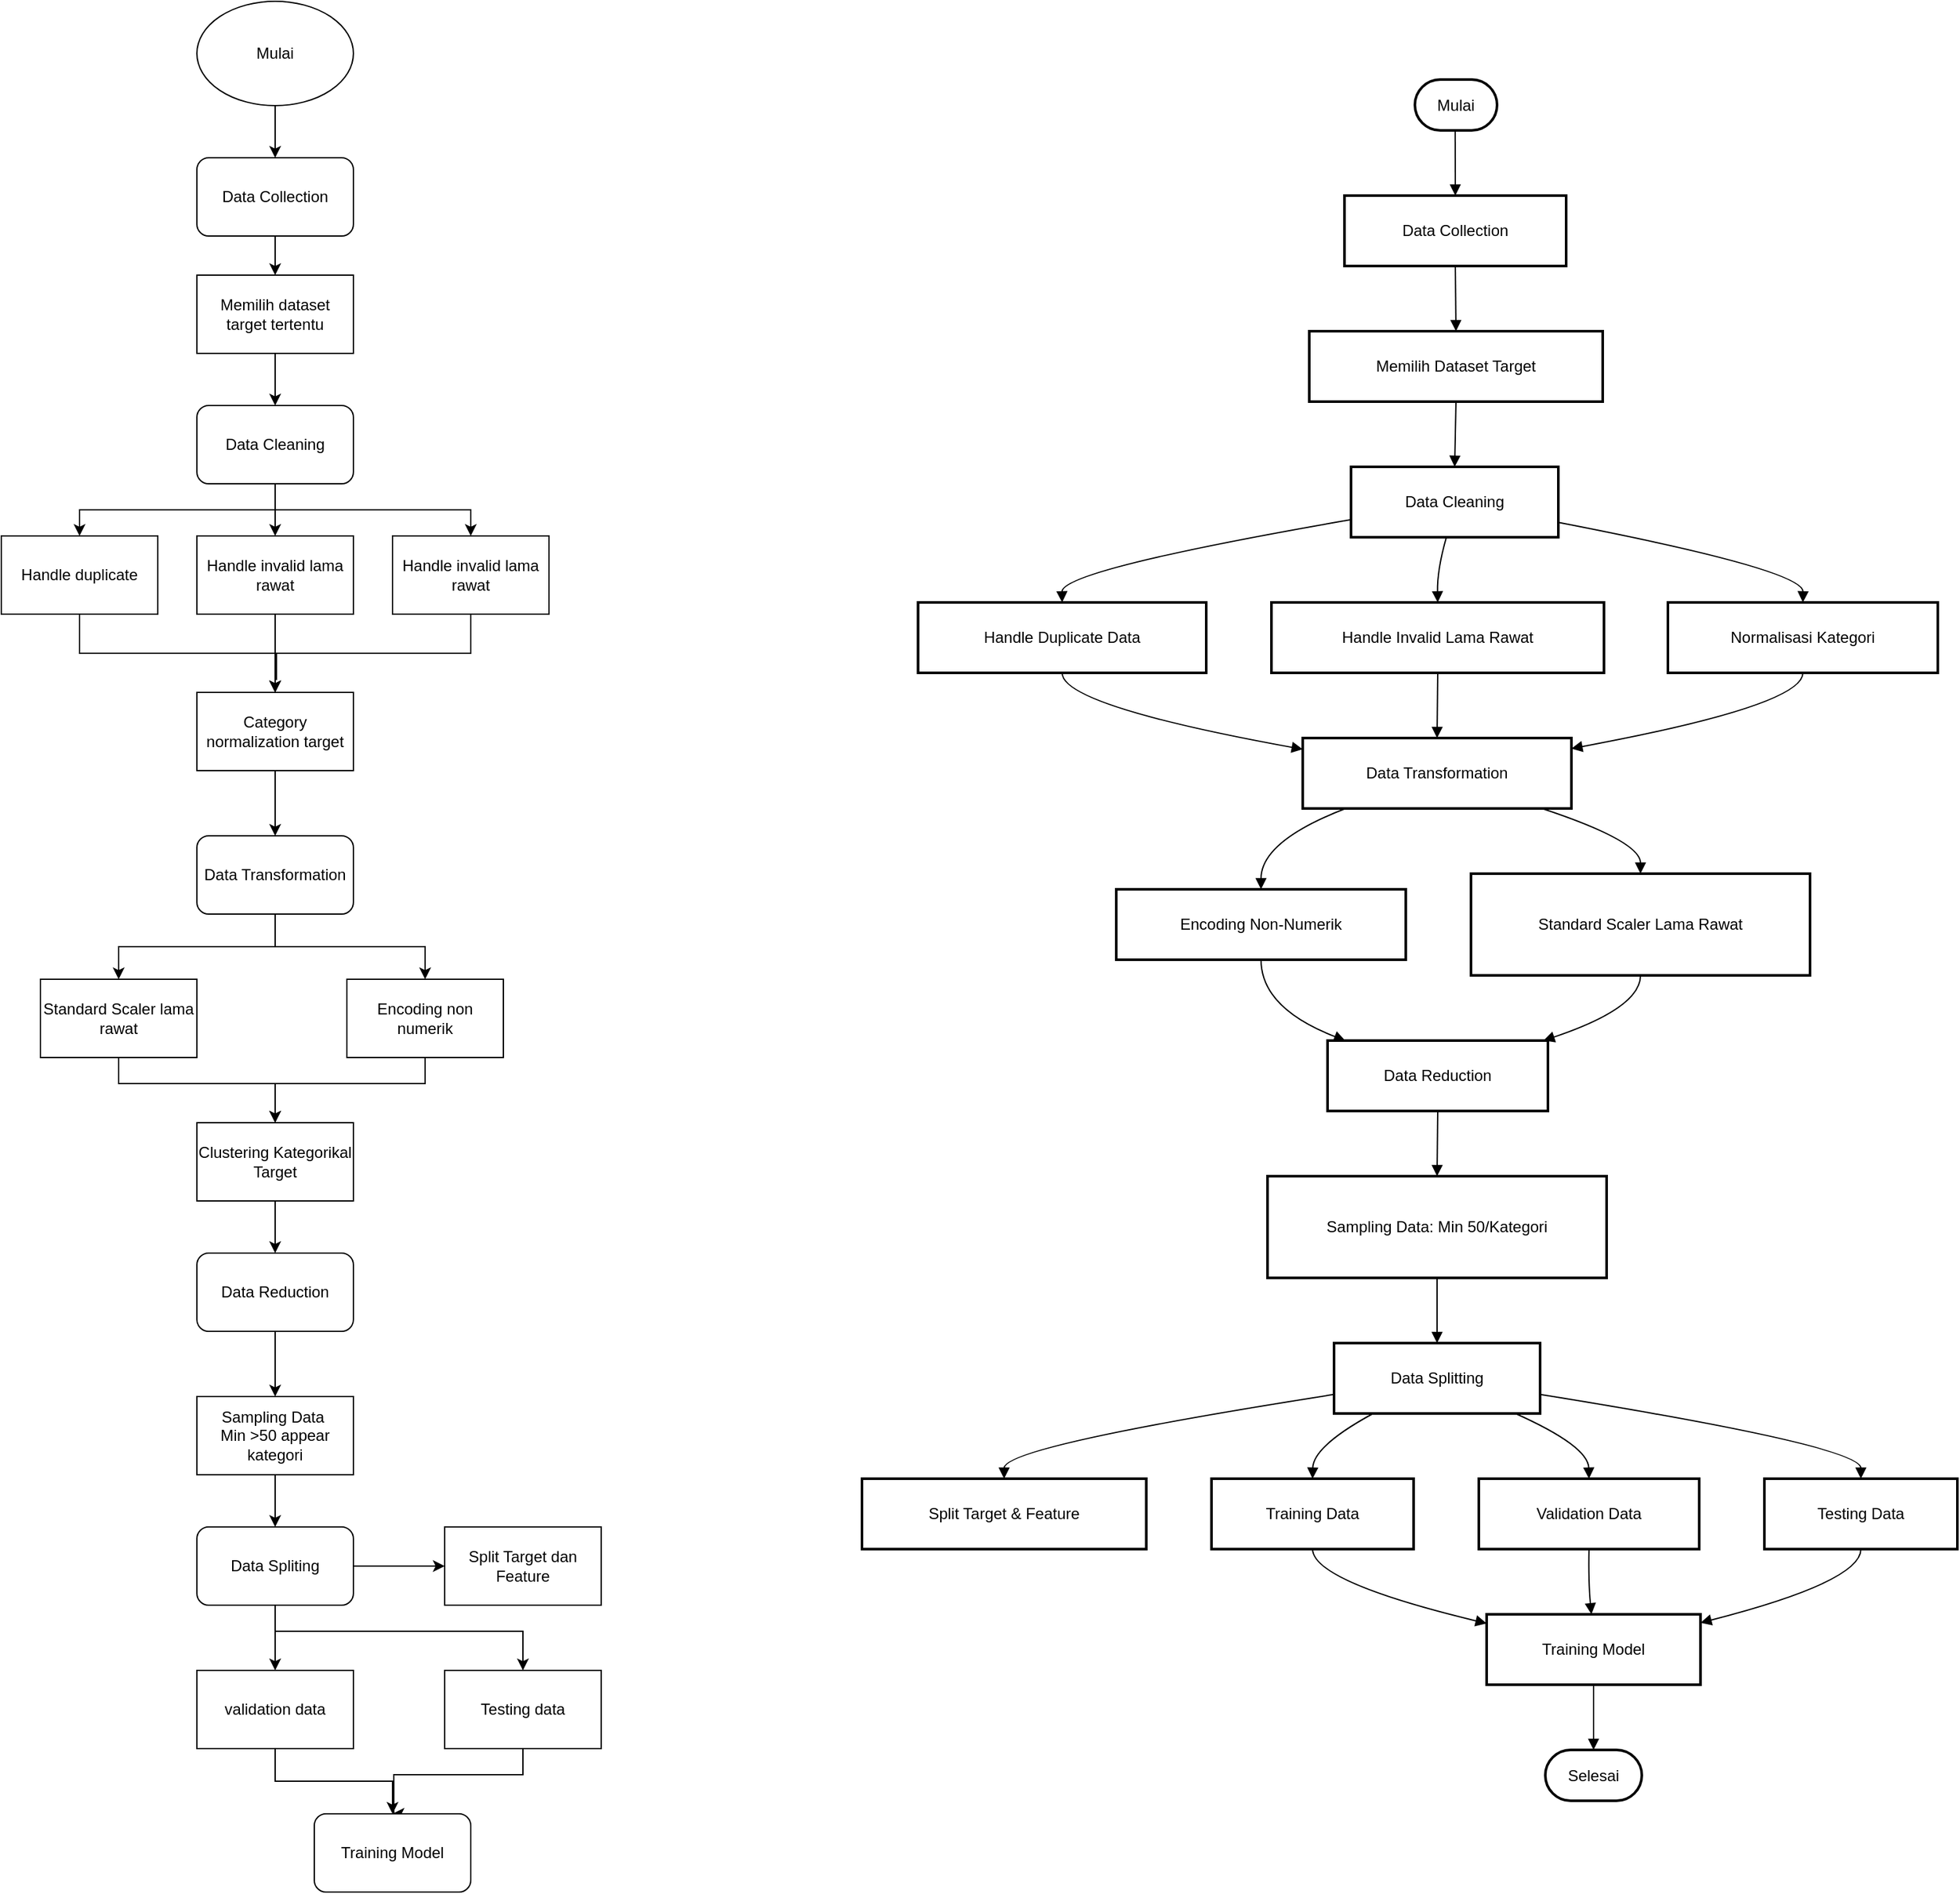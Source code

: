 <mxfile version="27.0.6">
  <diagram name="Page-1" id="JvkSAolZhgui7Sr7nKqG">
    <mxGraphModel dx="3007" dy="1790" grid="1" gridSize="10" guides="1" tooltips="1" connect="1" arrows="1" fold="1" page="1" pageScale="1" pageWidth="850" pageHeight="1100" math="0" shadow="0">
      <root>
        <mxCell id="0" />
        <mxCell id="1" parent="0" />
        <mxCell id="GHzsCkxiBa72Dn1Be5wE-11" style="edgeStyle=orthogonalEdgeStyle;rounded=0;orthogonalLoop=1;jettySize=auto;html=1;entryX=0.5;entryY=0;entryDx=0;entryDy=0;" edge="1" parent="1" source="GHzsCkxiBa72Dn1Be5wE-1" target="GHzsCkxiBa72Dn1Be5wE-10">
          <mxGeometry relative="1" as="geometry" />
        </mxCell>
        <mxCell id="GHzsCkxiBa72Dn1Be5wE-1" value="Mulai" style="ellipse;whiteSpace=wrap;html=1;" vertex="1" parent="1">
          <mxGeometry x="190" y="330" width="120" height="80" as="geometry" />
        </mxCell>
        <mxCell id="GHzsCkxiBa72Dn1Be5wE-22" style="edgeStyle=orthogonalEdgeStyle;rounded=0;orthogonalLoop=1;jettySize=auto;html=1;" edge="1" parent="1" source="GHzsCkxiBa72Dn1Be5wE-7" target="GHzsCkxiBa72Dn1Be5wE-21">
          <mxGeometry relative="1" as="geometry">
            <Array as="points">
              <mxPoint x="100" y="830" />
              <mxPoint x="250" y="830" />
            </Array>
          </mxGeometry>
        </mxCell>
        <mxCell id="GHzsCkxiBa72Dn1Be5wE-7" value="Handle duplicate" style="rounded=0;whiteSpace=wrap;html=1;" vertex="1" parent="1">
          <mxGeometry x="40" y="740" width="120" height="60" as="geometry" />
        </mxCell>
        <mxCell id="GHzsCkxiBa72Dn1Be5wE-17" style="edgeStyle=orthogonalEdgeStyle;rounded=0;orthogonalLoop=1;jettySize=auto;html=1;entryX=0.5;entryY=0;entryDx=0;entryDy=0;" edge="1" parent="1" source="GHzsCkxiBa72Dn1Be5wE-8" target="GHzsCkxiBa72Dn1Be5wE-7">
          <mxGeometry relative="1" as="geometry">
            <Array as="points">
              <mxPoint x="250" y="720" />
              <mxPoint x="100" y="720" />
            </Array>
          </mxGeometry>
        </mxCell>
        <mxCell id="GHzsCkxiBa72Dn1Be5wE-19" style="edgeStyle=orthogonalEdgeStyle;rounded=0;orthogonalLoop=1;jettySize=auto;html=1;entryX=0.5;entryY=0;entryDx=0;entryDy=0;" edge="1" parent="1" source="GHzsCkxiBa72Dn1Be5wE-8" target="GHzsCkxiBa72Dn1Be5wE-15">
          <mxGeometry relative="1" as="geometry" />
        </mxCell>
        <mxCell id="GHzsCkxiBa72Dn1Be5wE-20" style="edgeStyle=orthogonalEdgeStyle;rounded=0;orthogonalLoop=1;jettySize=auto;html=1;entryX=0.5;entryY=0;entryDx=0;entryDy=0;" edge="1" parent="1" source="GHzsCkxiBa72Dn1Be5wE-8" target="GHzsCkxiBa72Dn1Be5wE-16">
          <mxGeometry relative="1" as="geometry">
            <Array as="points">
              <mxPoint x="250" y="720" />
              <mxPoint x="400" y="720" />
            </Array>
          </mxGeometry>
        </mxCell>
        <mxCell id="GHzsCkxiBa72Dn1Be5wE-8" value="Data Cleaning" style="rounded=1;whiteSpace=wrap;html=1;" vertex="1" parent="1">
          <mxGeometry x="190" y="640" width="120" height="60" as="geometry" />
        </mxCell>
        <mxCell id="GHzsCkxiBa72Dn1Be5wE-13" style="edgeStyle=orthogonalEdgeStyle;rounded=0;orthogonalLoop=1;jettySize=auto;html=1;entryX=0.5;entryY=0;entryDx=0;entryDy=0;" edge="1" parent="1" source="GHzsCkxiBa72Dn1Be5wE-10" target="GHzsCkxiBa72Dn1Be5wE-12">
          <mxGeometry relative="1" as="geometry" />
        </mxCell>
        <mxCell id="GHzsCkxiBa72Dn1Be5wE-10" value="Data Collection" style="rounded=1;whiteSpace=wrap;html=1;" vertex="1" parent="1">
          <mxGeometry x="190" y="450" width="120" height="60" as="geometry" />
        </mxCell>
        <mxCell id="GHzsCkxiBa72Dn1Be5wE-14" style="edgeStyle=orthogonalEdgeStyle;rounded=0;orthogonalLoop=1;jettySize=auto;html=1;" edge="1" parent="1" source="GHzsCkxiBa72Dn1Be5wE-12" target="GHzsCkxiBa72Dn1Be5wE-8">
          <mxGeometry relative="1" as="geometry" />
        </mxCell>
        <mxCell id="GHzsCkxiBa72Dn1Be5wE-12" value="Memilih dataset target tertentu" style="rounded=0;whiteSpace=wrap;html=1;" vertex="1" parent="1">
          <mxGeometry x="190" y="540" width="120" height="60" as="geometry" />
        </mxCell>
        <mxCell id="GHzsCkxiBa72Dn1Be5wE-23" style="edgeStyle=orthogonalEdgeStyle;rounded=0;orthogonalLoop=1;jettySize=auto;html=1;entryX=0.5;entryY=0;entryDx=0;entryDy=0;" edge="1" parent="1" source="GHzsCkxiBa72Dn1Be5wE-15" target="GHzsCkxiBa72Dn1Be5wE-21">
          <mxGeometry relative="1" as="geometry">
            <mxPoint x="250" y="840" as="targetPoint" />
          </mxGeometry>
        </mxCell>
        <mxCell id="GHzsCkxiBa72Dn1Be5wE-15" value="Handle invalid lama rawat" style="rounded=0;whiteSpace=wrap;html=1;" vertex="1" parent="1">
          <mxGeometry x="190" y="740" width="120" height="60" as="geometry" />
        </mxCell>
        <mxCell id="GHzsCkxiBa72Dn1Be5wE-24" style="edgeStyle=orthogonalEdgeStyle;rounded=0;orthogonalLoop=1;jettySize=auto;html=1;entryX=0.5;entryY=0;entryDx=0;entryDy=0;" edge="1" parent="1" source="GHzsCkxiBa72Dn1Be5wE-16" target="GHzsCkxiBa72Dn1Be5wE-21">
          <mxGeometry relative="1" as="geometry">
            <mxPoint x="250" y="850" as="targetPoint" />
            <Array as="points">
              <mxPoint x="400" y="830" />
              <mxPoint x="251" y="830" />
              <mxPoint x="251" y="850" />
              <mxPoint x="250" y="850" />
            </Array>
          </mxGeometry>
        </mxCell>
        <mxCell id="GHzsCkxiBa72Dn1Be5wE-16" value="Handle invalid lama rawat" style="rounded=0;whiteSpace=wrap;html=1;" vertex="1" parent="1">
          <mxGeometry x="340" y="740" width="120" height="60" as="geometry" />
        </mxCell>
        <mxCell id="GHzsCkxiBa72Dn1Be5wE-28" style="edgeStyle=orthogonalEdgeStyle;rounded=0;orthogonalLoop=1;jettySize=auto;html=1;" edge="1" parent="1" source="GHzsCkxiBa72Dn1Be5wE-21" target="GHzsCkxiBa72Dn1Be5wE-27">
          <mxGeometry relative="1" as="geometry" />
        </mxCell>
        <mxCell id="GHzsCkxiBa72Dn1Be5wE-21" value="Category normalization target" style="rounded=0;whiteSpace=wrap;html=1;" vertex="1" parent="1">
          <mxGeometry x="190" y="860" width="120" height="60" as="geometry" />
        </mxCell>
        <mxCell id="GHzsCkxiBa72Dn1Be5wE-43" style="edgeStyle=orthogonalEdgeStyle;rounded=0;orthogonalLoop=1;jettySize=auto;html=1;entryX=0.5;entryY=0;entryDx=0;entryDy=0;" edge="1" parent="1" source="GHzsCkxiBa72Dn1Be5wE-27" target="GHzsCkxiBa72Dn1Be5wE-31">
          <mxGeometry relative="1" as="geometry" />
        </mxCell>
        <mxCell id="GHzsCkxiBa72Dn1Be5wE-44" style="edgeStyle=orthogonalEdgeStyle;rounded=0;orthogonalLoop=1;jettySize=auto;html=1;entryX=0.5;entryY=0;entryDx=0;entryDy=0;" edge="1" parent="1" source="GHzsCkxiBa72Dn1Be5wE-27" target="GHzsCkxiBa72Dn1Be5wE-29">
          <mxGeometry relative="1" as="geometry" />
        </mxCell>
        <mxCell id="GHzsCkxiBa72Dn1Be5wE-27" value="Data Transformation" style="rounded=1;whiteSpace=wrap;html=1;" vertex="1" parent="1">
          <mxGeometry x="190" y="970" width="120" height="60" as="geometry" />
        </mxCell>
        <mxCell id="GHzsCkxiBa72Dn1Be5wE-46" style="edgeStyle=orthogonalEdgeStyle;rounded=0;orthogonalLoop=1;jettySize=auto;html=1;" edge="1" parent="1" source="GHzsCkxiBa72Dn1Be5wE-29">
          <mxGeometry relative="1" as="geometry">
            <mxPoint x="250" y="1190" as="targetPoint" />
            <Array as="points">
              <mxPoint x="365" y="1160" />
              <mxPoint x="250" y="1160" />
            </Array>
          </mxGeometry>
        </mxCell>
        <mxCell id="GHzsCkxiBa72Dn1Be5wE-29" value="Encoding non numerik" style="rounded=0;whiteSpace=wrap;html=1;" vertex="1" parent="1">
          <mxGeometry x="305" y="1080" width="120" height="60" as="geometry" />
        </mxCell>
        <mxCell id="GHzsCkxiBa72Dn1Be5wE-45" style="edgeStyle=orthogonalEdgeStyle;rounded=0;orthogonalLoop=1;jettySize=auto;html=1;entryX=0.5;entryY=0;entryDx=0;entryDy=0;" edge="1" parent="1" source="GHzsCkxiBa72Dn1Be5wE-31" target="GHzsCkxiBa72Dn1Be5wE-34">
          <mxGeometry relative="1" as="geometry">
            <Array as="points">
              <mxPoint x="130" y="1160" />
              <mxPoint x="250" y="1160" />
            </Array>
          </mxGeometry>
        </mxCell>
        <mxCell id="GHzsCkxiBa72Dn1Be5wE-31" value="Standard Scaler lama rawat" style="rounded=0;whiteSpace=wrap;html=1;" vertex="1" parent="1">
          <mxGeometry x="70" y="1080" width="120" height="60" as="geometry" />
        </mxCell>
        <mxCell id="GHzsCkxiBa72Dn1Be5wE-47" style="edgeStyle=orthogonalEdgeStyle;rounded=0;orthogonalLoop=1;jettySize=auto;html=1;" edge="1" parent="1" source="GHzsCkxiBa72Dn1Be5wE-34" target="GHzsCkxiBa72Dn1Be5wE-37">
          <mxGeometry relative="1" as="geometry" />
        </mxCell>
        <mxCell id="GHzsCkxiBa72Dn1Be5wE-34" value="Clustering Kategorikal Target" style="rounded=0;whiteSpace=wrap;html=1;" vertex="1" parent="1">
          <mxGeometry x="190" y="1190" width="120" height="60" as="geometry" />
        </mxCell>
        <mxCell id="GHzsCkxiBa72Dn1Be5wE-40" style="edgeStyle=orthogonalEdgeStyle;rounded=0;orthogonalLoop=1;jettySize=auto;html=1;entryX=0.5;entryY=0;entryDx=0;entryDy=0;" edge="1" parent="1" source="GHzsCkxiBa72Dn1Be5wE-37" target="GHzsCkxiBa72Dn1Be5wE-39">
          <mxGeometry relative="1" as="geometry" />
        </mxCell>
        <mxCell id="GHzsCkxiBa72Dn1Be5wE-37" value="Data Reduction" style="rounded=1;whiteSpace=wrap;html=1;" vertex="1" parent="1">
          <mxGeometry x="190" y="1290" width="120" height="60" as="geometry" />
        </mxCell>
        <mxCell id="GHzsCkxiBa72Dn1Be5wE-42" style="edgeStyle=orthogonalEdgeStyle;rounded=0;orthogonalLoop=1;jettySize=auto;html=1;" edge="1" parent="1" source="GHzsCkxiBa72Dn1Be5wE-39" target="GHzsCkxiBa72Dn1Be5wE-41">
          <mxGeometry relative="1" as="geometry" />
        </mxCell>
        <mxCell id="GHzsCkxiBa72Dn1Be5wE-39" value="Sampling Data&amp;nbsp;&lt;br&gt;Min &amp;gt;50 appear kategori" style="rounded=0;whiteSpace=wrap;html=1;" vertex="1" parent="1">
          <mxGeometry x="190" y="1400" width="120" height="60" as="geometry" />
        </mxCell>
        <mxCell id="GHzsCkxiBa72Dn1Be5wE-49" style="edgeStyle=orthogonalEdgeStyle;rounded=0;orthogonalLoop=1;jettySize=auto;html=1;entryX=0;entryY=0.5;entryDx=0;entryDy=0;" edge="1" parent="1" source="GHzsCkxiBa72Dn1Be5wE-41" target="GHzsCkxiBa72Dn1Be5wE-48">
          <mxGeometry relative="1" as="geometry" />
        </mxCell>
        <mxCell id="GHzsCkxiBa72Dn1Be5wE-52" style="edgeStyle=orthogonalEdgeStyle;rounded=0;orthogonalLoop=1;jettySize=auto;html=1;entryX=0.5;entryY=0;entryDx=0;entryDy=0;" edge="1" parent="1" source="GHzsCkxiBa72Dn1Be5wE-41" target="GHzsCkxiBa72Dn1Be5wE-50">
          <mxGeometry relative="1" as="geometry" />
        </mxCell>
        <mxCell id="GHzsCkxiBa72Dn1Be5wE-41" value="Data Spliting" style="rounded=1;whiteSpace=wrap;html=1;" vertex="1" parent="1">
          <mxGeometry x="190" y="1500" width="120" height="60" as="geometry" />
        </mxCell>
        <mxCell id="GHzsCkxiBa72Dn1Be5wE-48" value="Split Target dan Feature" style="rounded=0;whiteSpace=wrap;html=1;" vertex="1" parent="1">
          <mxGeometry x="380" y="1500" width="120" height="60" as="geometry" />
        </mxCell>
        <mxCell id="GHzsCkxiBa72Dn1Be5wE-55" style="edgeStyle=orthogonalEdgeStyle;rounded=0;orthogonalLoop=1;jettySize=auto;html=1;entryX=0.5;entryY=0;entryDx=0;entryDy=0;" edge="1" parent="1" source="GHzsCkxiBa72Dn1Be5wE-50" target="GHzsCkxiBa72Dn1Be5wE-54">
          <mxGeometry relative="1" as="geometry" />
        </mxCell>
        <mxCell id="GHzsCkxiBa72Dn1Be5wE-50" value="validation data" style="rounded=0;whiteSpace=wrap;html=1;" vertex="1" parent="1">
          <mxGeometry x="190" y="1610" width="120" height="60" as="geometry" />
        </mxCell>
        <mxCell id="GHzsCkxiBa72Dn1Be5wE-56" style="edgeStyle=orthogonalEdgeStyle;rounded=0;orthogonalLoop=1;jettySize=auto;html=1;" edge="1" parent="1" source="GHzsCkxiBa72Dn1Be5wE-51">
          <mxGeometry relative="1" as="geometry">
            <mxPoint x="340" y="1720" as="targetPoint" />
            <Array as="points">
              <mxPoint x="440" y="1690" />
              <mxPoint x="341" y="1690" />
              <mxPoint x="341" y="1720" />
            </Array>
          </mxGeometry>
        </mxCell>
        <mxCell id="GHzsCkxiBa72Dn1Be5wE-51" value="Testing data" style="rounded=0;whiteSpace=wrap;html=1;" vertex="1" parent="1">
          <mxGeometry x="380" y="1610" width="120" height="60" as="geometry" />
        </mxCell>
        <mxCell id="GHzsCkxiBa72Dn1Be5wE-53" style="edgeStyle=orthogonalEdgeStyle;rounded=0;orthogonalLoop=1;jettySize=auto;html=1;entryX=0.5;entryY=0;entryDx=0;entryDy=0;" edge="1" parent="1" source="GHzsCkxiBa72Dn1Be5wE-41" target="GHzsCkxiBa72Dn1Be5wE-51">
          <mxGeometry relative="1" as="geometry">
            <Array as="points">
              <mxPoint x="250" y="1580" />
              <mxPoint x="440" y="1580" />
            </Array>
          </mxGeometry>
        </mxCell>
        <mxCell id="GHzsCkxiBa72Dn1Be5wE-54" value="Training Model" style="rounded=1;whiteSpace=wrap;html=1;" vertex="1" parent="1">
          <mxGeometry x="280" y="1720" width="120" height="60" as="geometry" />
        </mxCell>
        <mxCell id="GHzsCkxiBa72Dn1Be5wE-57" value="Mulai" style="rounded=1;whiteSpace=wrap;arcSize=50;strokeWidth=2;" vertex="1" parent="1">
          <mxGeometry x="1124" y="390" width="63" height="39" as="geometry" />
        </mxCell>
        <mxCell id="GHzsCkxiBa72Dn1Be5wE-58" value="Data Collection" style="whiteSpace=wrap;strokeWidth=2;" vertex="1" parent="1">
          <mxGeometry x="1070" y="479" width="170" height="54" as="geometry" />
        </mxCell>
        <mxCell id="GHzsCkxiBa72Dn1Be5wE-59" value="Memilih Dataset Target" style="whiteSpace=wrap;strokeWidth=2;" vertex="1" parent="1">
          <mxGeometry x="1043" y="583" width="225" height="54" as="geometry" />
        </mxCell>
        <mxCell id="GHzsCkxiBa72Dn1Be5wE-60" value="Data Cleaning" style="whiteSpace=wrap;strokeWidth=2;" vertex="1" parent="1">
          <mxGeometry x="1075" y="687" width="159" height="54" as="geometry" />
        </mxCell>
        <mxCell id="GHzsCkxiBa72Dn1Be5wE-61" value="Handle Duplicate Data" style="whiteSpace=wrap;strokeWidth=2;" vertex="1" parent="1">
          <mxGeometry x="743" y="791" width="221" height="54" as="geometry" />
        </mxCell>
        <mxCell id="GHzsCkxiBa72Dn1Be5wE-62" value="Handle Invalid Lama Rawat" style="whiteSpace=wrap;strokeWidth=2;" vertex="1" parent="1">
          <mxGeometry x="1014" y="791" width="255" height="54" as="geometry" />
        </mxCell>
        <mxCell id="GHzsCkxiBa72Dn1Be5wE-63" value="Normalisasi Kategori" style="whiteSpace=wrap;strokeWidth=2;" vertex="1" parent="1">
          <mxGeometry x="1318" y="791" width="207" height="54" as="geometry" />
        </mxCell>
        <mxCell id="GHzsCkxiBa72Dn1Be5wE-64" value="Data Transformation" style="whiteSpace=wrap;strokeWidth=2;" vertex="1" parent="1">
          <mxGeometry x="1038" y="895" width="206" height="54" as="geometry" />
        </mxCell>
        <mxCell id="GHzsCkxiBa72Dn1Be5wE-65" value="Encoding Non-Numerik" style="whiteSpace=wrap;strokeWidth=2;" vertex="1" parent="1">
          <mxGeometry x="895" y="1011" width="222" height="54" as="geometry" />
        </mxCell>
        <mxCell id="GHzsCkxiBa72Dn1Be5wE-66" value="Standard Scaler Lama Rawat" style="whiteSpace=wrap;strokeWidth=2;" vertex="1" parent="1">
          <mxGeometry x="1167" y="999" width="260" height="78" as="geometry" />
        </mxCell>
        <mxCell id="GHzsCkxiBa72Dn1Be5wE-67" value="Data Reduction" style="whiteSpace=wrap;strokeWidth=2;" vertex="1" parent="1">
          <mxGeometry x="1057" y="1127" width="169" height="54" as="geometry" />
        </mxCell>
        <mxCell id="GHzsCkxiBa72Dn1Be5wE-68" value="Sampling Data: Min 50/Kategori" style="whiteSpace=wrap;strokeWidth=2;" vertex="1" parent="1">
          <mxGeometry x="1011" y="1231" width="260" height="78" as="geometry" />
        </mxCell>
        <mxCell id="GHzsCkxiBa72Dn1Be5wE-69" value="Data Splitting" style="whiteSpace=wrap;strokeWidth=2;" vertex="1" parent="1">
          <mxGeometry x="1062" y="1359" width="158" height="54" as="geometry" />
        </mxCell>
        <mxCell id="GHzsCkxiBa72Dn1Be5wE-70" value="Split Target &amp; Feature" style="whiteSpace=wrap;strokeWidth=2;" vertex="1" parent="1">
          <mxGeometry x="700" y="1463" width="218" height="54" as="geometry" />
        </mxCell>
        <mxCell id="GHzsCkxiBa72Dn1Be5wE-71" value="Training Data" style="whiteSpace=wrap;strokeWidth=2;" vertex="1" parent="1">
          <mxGeometry x="968" y="1463" width="155" height="54" as="geometry" />
        </mxCell>
        <mxCell id="GHzsCkxiBa72Dn1Be5wE-72" value="Validation Data" style="whiteSpace=wrap;strokeWidth=2;" vertex="1" parent="1">
          <mxGeometry x="1173" y="1463" width="169" height="54" as="geometry" />
        </mxCell>
        <mxCell id="GHzsCkxiBa72Dn1Be5wE-73" value="Testing Data" style="whiteSpace=wrap;strokeWidth=2;" vertex="1" parent="1">
          <mxGeometry x="1392" y="1463" width="148" height="54" as="geometry" />
        </mxCell>
        <mxCell id="GHzsCkxiBa72Dn1Be5wE-74" value="Training Model" style="whiteSpace=wrap;strokeWidth=2;" vertex="1" parent="1">
          <mxGeometry x="1179" y="1567" width="164" height="54" as="geometry" />
        </mxCell>
        <mxCell id="GHzsCkxiBa72Dn1Be5wE-75" value="Selesai" style="rounded=1;whiteSpace=wrap;arcSize=50;strokeWidth=2;" vertex="1" parent="1">
          <mxGeometry x="1224" y="1671" width="74" height="39" as="geometry" />
        </mxCell>
        <mxCell id="GHzsCkxiBa72Dn1Be5wE-76" value="" style="curved=1;startArrow=none;endArrow=block;exitX=0.49;exitY=1;entryX=0.5;entryY=0;rounded=0;" edge="1" parent="1" source="GHzsCkxiBa72Dn1Be5wE-57" target="GHzsCkxiBa72Dn1Be5wE-58">
          <mxGeometry relative="1" as="geometry">
            <Array as="points" />
          </mxGeometry>
        </mxCell>
        <mxCell id="GHzsCkxiBa72Dn1Be5wE-77" value="" style="curved=1;startArrow=none;endArrow=block;exitX=0.5;exitY=1;entryX=0.5;entryY=0;rounded=0;" edge="1" parent="1" source="GHzsCkxiBa72Dn1Be5wE-58" target="GHzsCkxiBa72Dn1Be5wE-59">
          <mxGeometry relative="1" as="geometry">
            <Array as="points" />
          </mxGeometry>
        </mxCell>
        <mxCell id="GHzsCkxiBa72Dn1Be5wE-78" value="" style="curved=1;startArrow=none;endArrow=block;exitX=0.5;exitY=1;entryX=0.5;entryY=0;rounded=0;" edge="1" parent="1" source="GHzsCkxiBa72Dn1Be5wE-59" target="GHzsCkxiBa72Dn1Be5wE-60">
          <mxGeometry relative="1" as="geometry">
            <Array as="points" />
          </mxGeometry>
        </mxCell>
        <mxCell id="GHzsCkxiBa72Dn1Be5wE-79" value="" style="curved=1;startArrow=none;endArrow=block;exitX=0;exitY=0.75;entryX=0.5;entryY=0;rounded=0;" edge="1" parent="1" source="GHzsCkxiBa72Dn1Be5wE-60" target="GHzsCkxiBa72Dn1Be5wE-61">
          <mxGeometry relative="1" as="geometry">
            <Array as="points">
              <mxPoint x="853" y="766" />
            </Array>
          </mxGeometry>
        </mxCell>
        <mxCell id="GHzsCkxiBa72Dn1Be5wE-80" value="" style="curved=1;startArrow=none;endArrow=block;exitX=0.46;exitY=1;entryX=0.5;entryY=0;rounded=0;" edge="1" parent="1" source="GHzsCkxiBa72Dn1Be5wE-60" target="GHzsCkxiBa72Dn1Be5wE-62">
          <mxGeometry relative="1" as="geometry">
            <Array as="points">
              <mxPoint x="1141" y="766" />
            </Array>
          </mxGeometry>
        </mxCell>
        <mxCell id="GHzsCkxiBa72Dn1Be5wE-81" value="" style="curved=1;startArrow=none;endArrow=block;exitX=1;exitY=0.79;entryX=0.5;entryY=0;rounded=0;" edge="1" parent="1" source="GHzsCkxiBa72Dn1Be5wE-60" target="GHzsCkxiBa72Dn1Be5wE-63">
          <mxGeometry relative="1" as="geometry">
            <Array as="points">
              <mxPoint x="1422" y="766" />
            </Array>
          </mxGeometry>
        </mxCell>
        <mxCell id="GHzsCkxiBa72Dn1Be5wE-82" value="" style="curved=1;startArrow=none;endArrow=block;exitX=0.5;exitY=1;entryX=0;entryY=0.16;rounded=0;" edge="1" parent="1" source="GHzsCkxiBa72Dn1Be5wE-61" target="GHzsCkxiBa72Dn1Be5wE-64">
          <mxGeometry relative="1" as="geometry">
            <Array as="points">
              <mxPoint x="853" y="870" />
            </Array>
          </mxGeometry>
        </mxCell>
        <mxCell id="GHzsCkxiBa72Dn1Be5wE-83" value="" style="curved=1;startArrow=none;endArrow=block;exitX=0.5;exitY=1;entryX=0.5;entryY=0;rounded=0;" edge="1" parent="1" source="GHzsCkxiBa72Dn1Be5wE-62" target="GHzsCkxiBa72Dn1Be5wE-64">
          <mxGeometry relative="1" as="geometry">
            <Array as="points" />
          </mxGeometry>
        </mxCell>
        <mxCell id="GHzsCkxiBa72Dn1Be5wE-84" value="" style="curved=1;startArrow=none;endArrow=block;exitX=0.5;exitY=1;entryX=1;entryY=0.15;rounded=0;" edge="1" parent="1" source="GHzsCkxiBa72Dn1Be5wE-63" target="GHzsCkxiBa72Dn1Be5wE-64">
          <mxGeometry relative="1" as="geometry">
            <Array as="points">
              <mxPoint x="1422" y="870" />
            </Array>
          </mxGeometry>
        </mxCell>
        <mxCell id="GHzsCkxiBa72Dn1Be5wE-85" value="" style="curved=1;startArrow=none;endArrow=block;exitX=0.16;exitY=1;entryX=0.5;entryY=0;rounded=0;" edge="1" parent="1" source="GHzsCkxiBa72Dn1Be5wE-64" target="GHzsCkxiBa72Dn1Be5wE-65">
          <mxGeometry relative="1" as="geometry">
            <Array as="points">
              <mxPoint x="1006" y="974" />
            </Array>
          </mxGeometry>
        </mxCell>
        <mxCell id="GHzsCkxiBa72Dn1Be5wE-86" value="" style="curved=1;startArrow=none;endArrow=block;exitX=0.89;exitY=1;entryX=0.5;entryY=0;rounded=0;" edge="1" parent="1" source="GHzsCkxiBa72Dn1Be5wE-64" target="GHzsCkxiBa72Dn1Be5wE-66">
          <mxGeometry relative="1" as="geometry">
            <Array as="points">
              <mxPoint x="1297" y="974" />
            </Array>
          </mxGeometry>
        </mxCell>
        <mxCell id="GHzsCkxiBa72Dn1Be5wE-87" value="" style="curved=1;startArrow=none;endArrow=block;exitX=0.5;exitY=1;entryX=0.08;entryY=0;rounded=0;" edge="1" parent="1" source="GHzsCkxiBa72Dn1Be5wE-65" target="GHzsCkxiBa72Dn1Be5wE-67">
          <mxGeometry relative="1" as="geometry">
            <Array as="points">
              <mxPoint x="1006" y="1102" />
            </Array>
          </mxGeometry>
        </mxCell>
        <mxCell id="GHzsCkxiBa72Dn1Be5wE-88" value="" style="curved=1;startArrow=none;endArrow=block;exitX=0.5;exitY=1;entryX=0.98;entryY=0;rounded=0;" edge="1" parent="1" source="GHzsCkxiBa72Dn1Be5wE-66" target="GHzsCkxiBa72Dn1Be5wE-67">
          <mxGeometry relative="1" as="geometry">
            <Array as="points">
              <mxPoint x="1297" y="1102" />
            </Array>
          </mxGeometry>
        </mxCell>
        <mxCell id="GHzsCkxiBa72Dn1Be5wE-89" value="" style="curved=1;startArrow=none;endArrow=block;exitX=0.5;exitY=1;entryX=0.5;entryY=0;rounded=0;" edge="1" parent="1" source="GHzsCkxiBa72Dn1Be5wE-67" target="GHzsCkxiBa72Dn1Be5wE-68">
          <mxGeometry relative="1" as="geometry">
            <Array as="points" />
          </mxGeometry>
        </mxCell>
        <mxCell id="GHzsCkxiBa72Dn1Be5wE-90" value="" style="curved=1;startArrow=none;endArrow=block;exitX=0.5;exitY=1;entryX=0.5;entryY=0;rounded=0;" edge="1" parent="1" source="GHzsCkxiBa72Dn1Be5wE-68" target="GHzsCkxiBa72Dn1Be5wE-69">
          <mxGeometry relative="1" as="geometry">
            <Array as="points" />
          </mxGeometry>
        </mxCell>
        <mxCell id="GHzsCkxiBa72Dn1Be5wE-91" value="" style="curved=1;startArrow=none;endArrow=block;exitX=0;exitY=0.73;entryX=0.5;entryY=0;rounded=0;" edge="1" parent="1" source="GHzsCkxiBa72Dn1Be5wE-69" target="GHzsCkxiBa72Dn1Be5wE-70">
          <mxGeometry relative="1" as="geometry">
            <Array as="points">
              <mxPoint x="809" y="1438" />
            </Array>
          </mxGeometry>
        </mxCell>
        <mxCell id="GHzsCkxiBa72Dn1Be5wE-92" value="" style="curved=1;startArrow=none;endArrow=block;exitX=0.19;exitY=1;entryX=0.5;entryY=0;rounded=0;" edge="1" parent="1" source="GHzsCkxiBa72Dn1Be5wE-69" target="GHzsCkxiBa72Dn1Be5wE-71">
          <mxGeometry relative="1" as="geometry">
            <Array as="points">
              <mxPoint x="1046" y="1438" />
            </Array>
          </mxGeometry>
        </mxCell>
        <mxCell id="GHzsCkxiBa72Dn1Be5wE-93" value="" style="curved=1;startArrow=none;endArrow=block;exitX=0.88;exitY=1;entryX=0.5;entryY=0;rounded=0;" edge="1" parent="1" source="GHzsCkxiBa72Dn1Be5wE-69" target="GHzsCkxiBa72Dn1Be5wE-72">
          <mxGeometry relative="1" as="geometry">
            <Array as="points">
              <mxPoint x="1257" y="1438" />
            </Array>
          </mxGeometry>
        </mxCell>
        <mxCell id="GHzsCkxiBa72Dn1Be5wE-94" value="" style="curved=1;startArrow=none;endArrow=block;exitX=1;exitY=0.73;entryX=0.5;entryY=0;rounded=0;" edge="1" parent="1" source="GHzsCkxiBa72Dn1Be5wE-69" target="GHzsCkxiBa72Dn1Be5wE-73">
          <mxGeometry relative="1" as="geometry">
            <Array as="points">
              <mxPoint x="1466" y="1438" />
            </Array>
          </mxGeometry>
        </mxCell>
        <mxCell id="GHzsCkxiBa72Dn1Be5wE-95" value="" style="curved=1;startArrow=none;endArrow=block;exitX=0.5;exitY=1;entryX=0;entryY=0.13;rounded=0;" edge="1" parent="1" source="GHzsCkxiBa72Dn1Be5wE-71" target="GHzsCkxiBa72Dn1Be5wE-74">
          <mxGeometry relative="1" as="geometry">
            <Array as="points">
              <mxPoint x="1046" y="1542" />
            </Array>
          </mxGeometry>
        </mxCell>
        <mxCell id="GHzsCkxiBa72Dn1Be5wE-96" value="" style="curved=1;startArrow=none;endArrow=block;exitX=0.5;exitY=1;entryX=0.49;entryY=0;rounded=0;" edge="1" parent="1" source="GHzsCkxiBa72Dn1Be5wE-72" target="GHzsCkxiBa72Dn1Be5wE-74">
          <mxGeometry relative="1" as="geometry">
            <Array as="points">
              <mxPoint x="1257" y="1542" />
            </Array>
          </mxGeometry>
        </mxCell>
        <mxCell id="GHzsCkxiBa72Dn1Be5wE-97" value="" style="curved=1;startArrow=none;endArrow=block;exitX=0.5;exitY=1;entryX=1;entryY=0.12;rounded=0;" edge="1" parent="1" source="GHzsCkxiBa72Dn1Be5wE-73" target="GHzsCkxiBa72Dn1Be5wE-74">
          <mxGeometry relative="1" as="geometry">
            <Array as="points">
              <mxPoint x="1466" y="1542" />
            </Array>
          </mxGeometry>
        </mxCell>
        <mxCell id="GHzsCkxiBa72Dn1Be5wE-98" value="" style="curved=1;startArrow=none;endArrow=block;exitX=0.5;exitY=1;entryX=0.5;entryY=0;rounded=0;" edge="1" parent="1" source="GHzsCkxiBa72Dn1Be5wE-74" target="GHzsCkxiBa72Dn1Be5wE-75">
          <mxGeometry relative="1" as="geometry">
            <Array as="points" />
          </mxGeometry>
        </mxCell>
      </root>
    </mxGraphModel>
  </diagram>
</mxfile>
